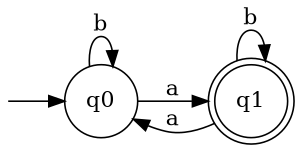 digraph finite_state_machine {
    rankdir=LR;
    size="3,1";
    start [style = invis width = 0 height = 0 shape = point];
    q0 [shape = circle];
    q1 [shape = doublecircle];
    start -> q0;
    q0 -> q1 [ label = "a" ];
    q1 -> q0 [ label = "a" ];
    q0 -> q0 [ label = "b" ];
    q1 -> q1 [ label = "b" ];
}

